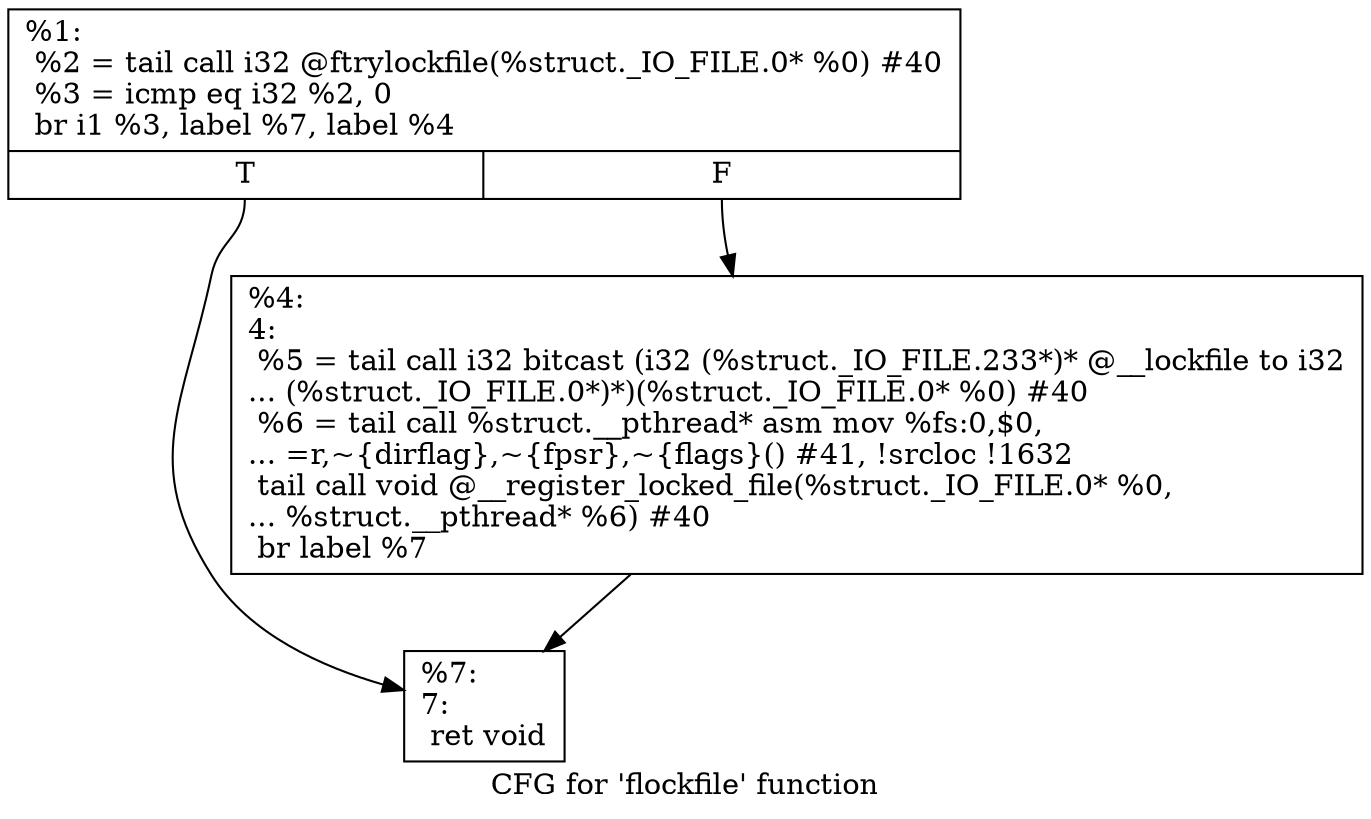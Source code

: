 digraph "CFG for 'flockfile' function" {
	label="CFG for 'flockfile' function";

	Node0x1b77030 [shape=record,label="{%1:\l  %2 = tail call i32 @ftrylockfile(%struct._IO_FILE.0* %0) #40\l  %3 = icmp eq i32 %2, 0\l  br i1 %3, label %7, label %4\l|{<s0>T|<s1>F}}"];
	Node0x1b77030:s0 -> Node0x1b78ab0;
	Node0x1b77030:s1 -> Node0x1b78a60;
	Node0x1b78a60 [shape=record,label="{%4:\l4:                                                \l  %5 = tail call i32 bitcast (i32 (%struct._IO_FILE.233*)* @__lockfile to i32\l... (%struct._IO_FILE.0*)*)(%struct._IO_FILE.0* %0) #40\l  %6 = tail call %struct.__pthread* asm mov %fs:0,$0,\l... =r,~\{dirflag\},~\{fpsr\},~\{flags\}() #41, !srcloc !1632\l  tail call void @__register_locked_file(%struct._IO_FILE.0* %0,\l... %struct.__pthread* %6) #40\l  br label %7\l}"];
	Node0x1b78a60 -> Node0x1b78ab0;
	Node0x1b78ab0 [shape=record,label="{%7:\l7:                                                \l  ret void\l}"];
}
